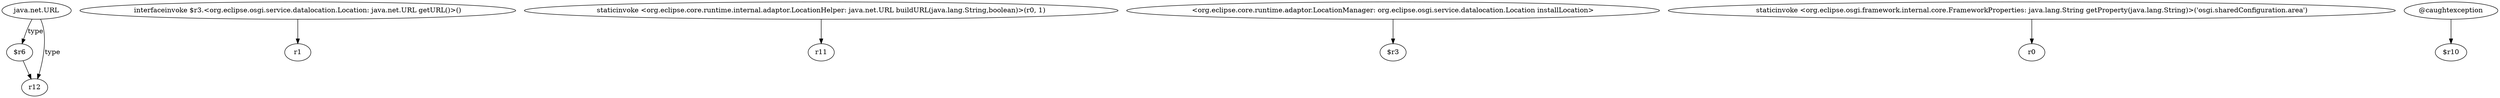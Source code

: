 digraph g {
0[label="$r6"]
1[label="r12"]
0->1[label=""]
2[label="java.net.URL"]
2->1[label="type"]
3[label="interfaceinvoke $r3.<org.eclipse.osgi.service.datalocation.Location: java.net.URL getURL()>()"]
4[label="r1"]
3->4[label=""]
5[label="staticinvoke <org.eclipse.core.runtime.internal.adaptor.LocationHelper: java.net.URL buildURL(java.lang.String,boolean)>(r0, 1)"]
6[label="r11"]
5->6[label=""]
7[label="<org.eclipse.core.runtime.adaptor.LocationManager: org.eclipse.osgi.service.datalocation.Location installLocation>"]
8[label="$r3"]
7->8[label=""]
2->0[label="type"]
9[label="staticinvoke <org.eclipse.osgi.framework.internal.core.FrameworkProperties: java.lang.String getProperty(java.lang.String)>('osgi.sharedConfiguration.area')"]
10[label="r0"]
9->10[label=""]
11[label="@caughtexception"]
12[label="$r10"]
11->12[label=""]
}